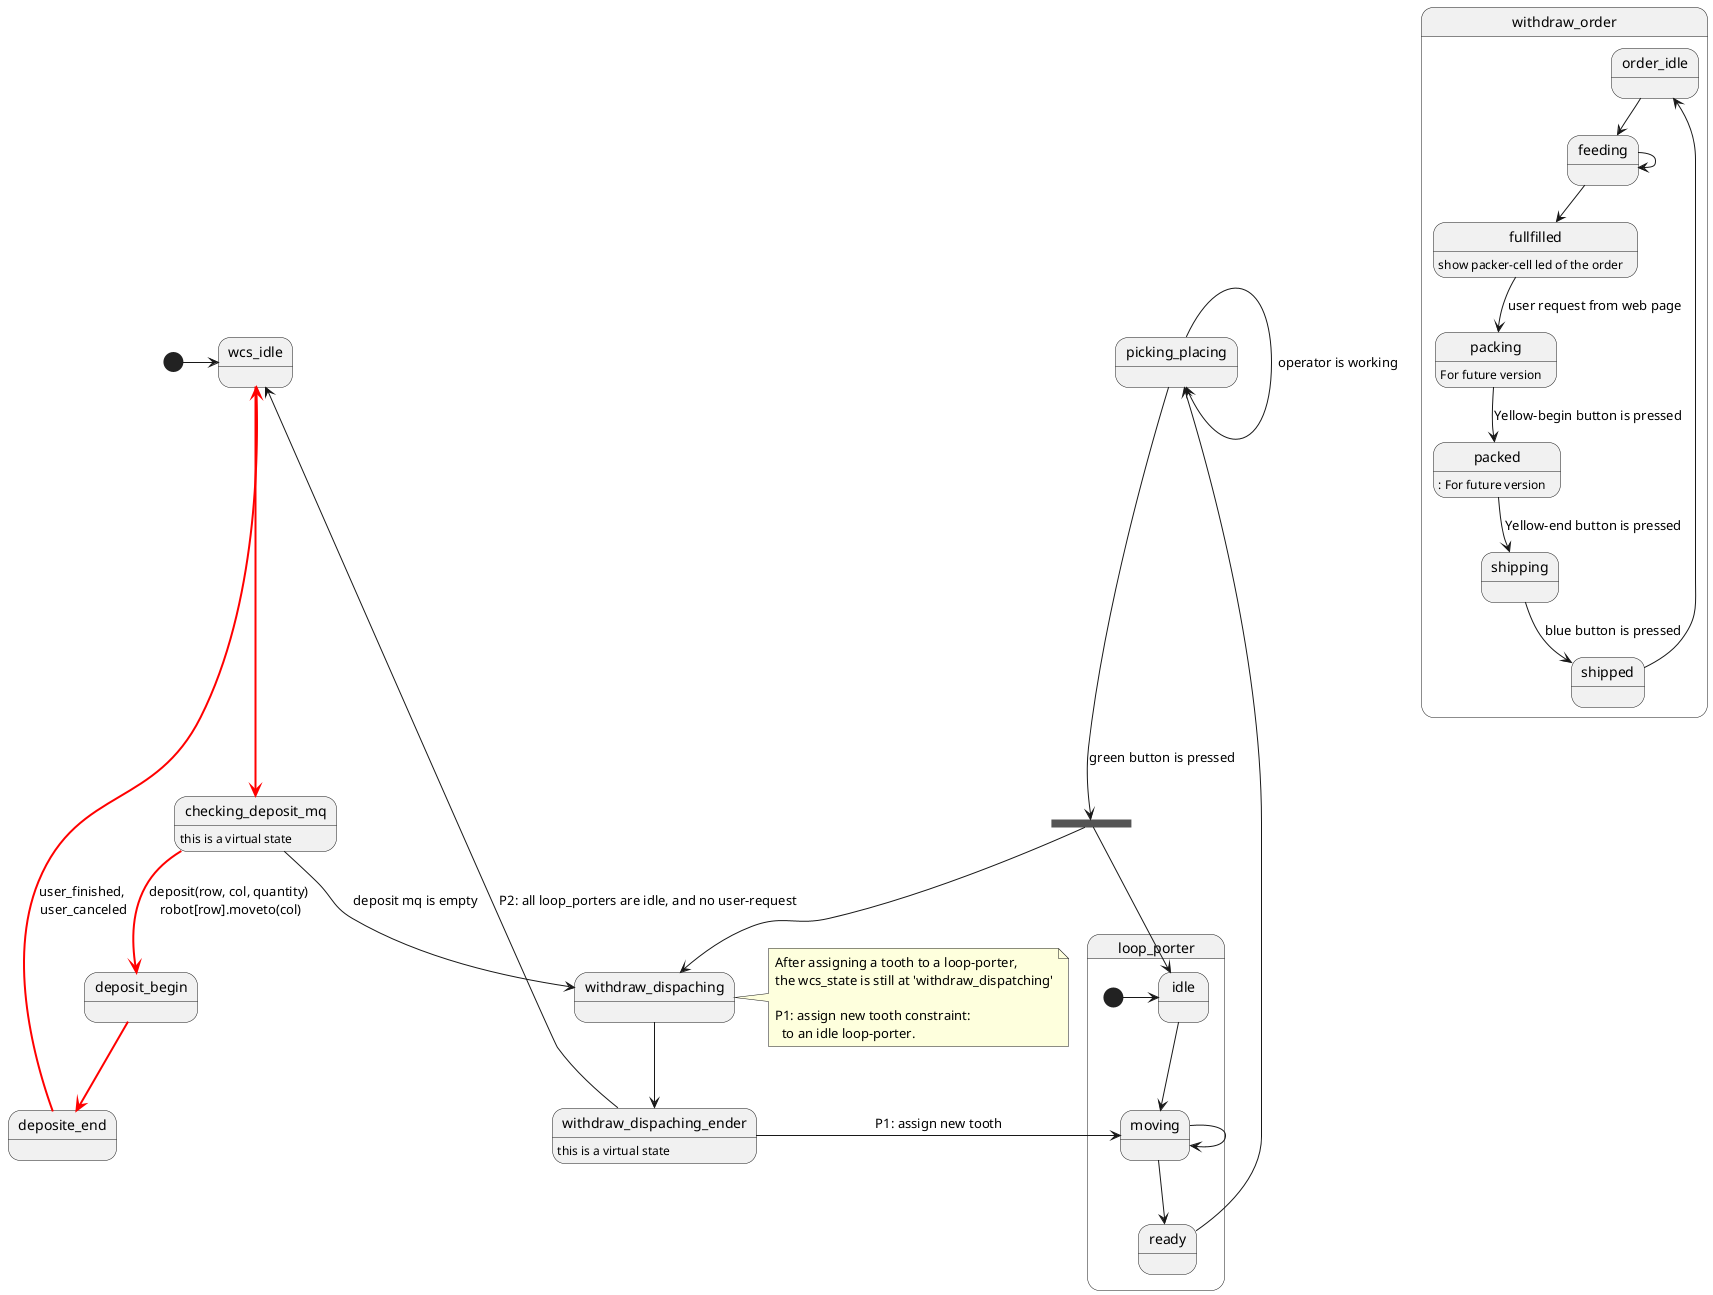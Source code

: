 @startuml
[*] -> wcs_idle

wcs_idle-[#red,bold]-> checking_deposit_mq
checking_deposit_mq -[#red,bold]-> deposit_begin: deposit(row, col, quantity) \nrobot[row].moveto(col)
deposit_begin -[#red,bold]-> deposite_end
deposite_end -[#red,bold]->wcs_idle: user_finished, \nuser_canceled

checking_deposit_mq --> withdraw_dispaching: deposit mq is empty
checking_deposit_mq: this is a virtual state
  state loop_porter {
    [*] -> idle 
    idle --> moving
    moving -> moving
    moving --> ready
  }
  
' checking_withdraw_request --> moving
state ending <<fork>>
ready-->picking_placing
picking_placing -> picking_placing: operator is working
picking_placing --> ending:  green button is pressed
ending --> idle
ending --> withdraw_dispaching
withdraw_dispaching --> withdraw_dispaching_ender
withdraw_dispaching_ender --> moving: P1: assign new tooth
withdraw_dispaching_ender -->  wcs_idle:  P2: all loop_porters are idle, and no user-request
withdraw_dispaching_ender: this is a virtual state
' checking_withdraw_request --> wcs_idle: request is empty
' checking_withdraw_request --> withdraw_begin: withdraw(list(row,col))
' withdraw_begin -->  withdraw_end: green button is pressed

note right of withdraw_dispaching
  After assigning a tooth to a loop-porter, 
  the wcs_state is still at 'withdraw_dispatching'

  P1: assign new tooth constraint: 
    to an idle loop-porter.
end note

state withdraw_order{
  order_idle --> feeding
  feeding --> feeding
  feeding --> fullfilled
  fullfilled --> packing: user request from web page
  packing --> packed: Yellow-begin button is pressed
  packed --> shipping: Yellow-end button is pressed
  shipping --> shipped: blue button is pressed
  shipped --> order_idle
  packing: For future version
  packed:: For future version
  fullfilled: show packer-cell led of the order
}
@enduml
